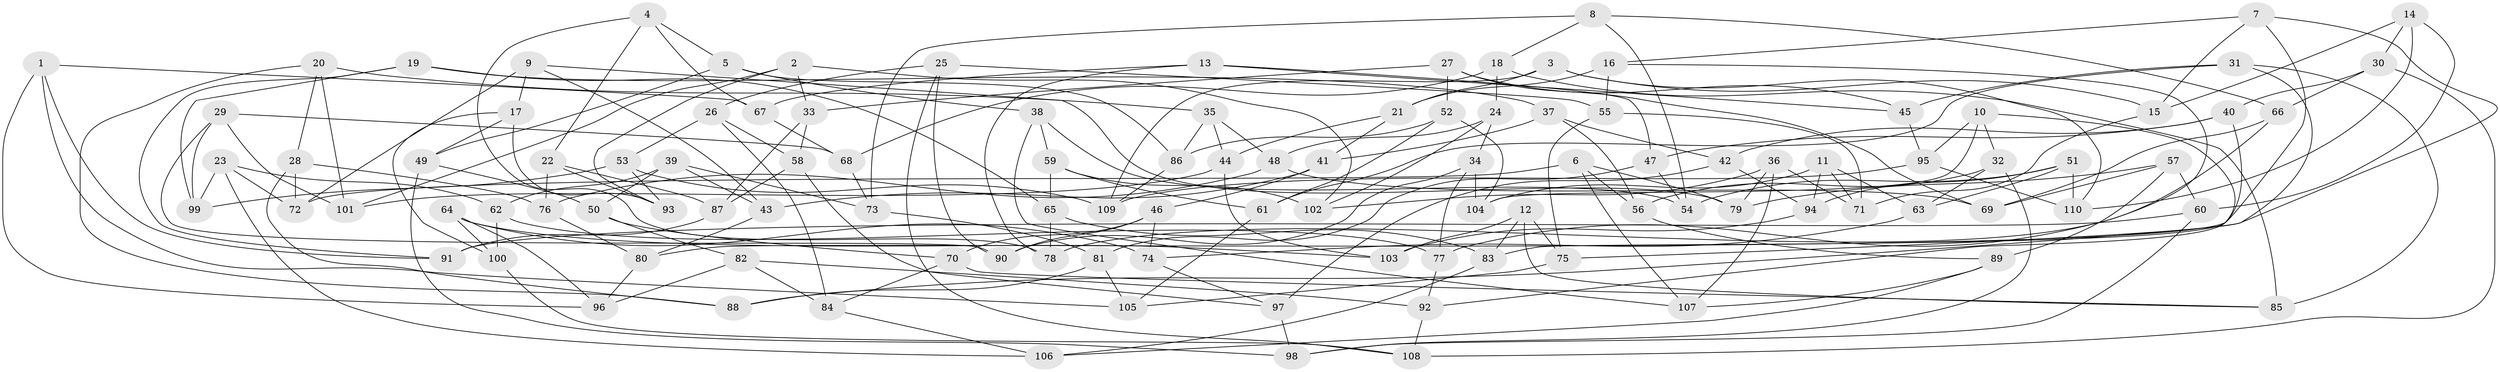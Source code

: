 // coarse degree distribution, {5: 0.2537313432835821, 4: 0.3582089552238806, 6: 0.373134328358209, 3: 0.014925373134328358}
// Generated by graph-tools (version 1.1) at 2025/38/03/04/25 23:38:11]
// undirected, 110 vertices, 220 edges
graph export_dot {
  node [color=gray90,style=filled];
  1;
  2;
  3;
  4;
  5;
  6;
  7;
  8;
  9;
  10;
  11;
  12;
  13;
  14;
  15;
  16;
  17;
  18;
  19;
  20;
  21;
  22;
  23;
  24;
  25;
  26;
  27;
  28;
  29;
  30;
  31;
  32;
  33;
  34;
  35;
  36;
  37;
  38;
  39;
  40;
  41;
  42;
  43;
  44;
  45;
  46;
  47;
  48;
  49;
  50;
  51;
  52;
  53;
  54;
  55;
  56;
  57;
  58;
  59;
  60;
  61;
  62;
  63;
  64;
  65;
  66;
  67;
  68;
  69;
  70;
  71;
  72;
  73;
  74;
  75;
  76;
  77;
  78;
  79;
  80;
  81;
  82;
  83;
  84;
  85;
  86;
  87;
  88;
  89;
  90;
  91;
  92;
  93;
  94;
  95;
  96;
  97;
  98;
  99;
  100;
  101;
  102;
  103;
  104;
  105;
  106;
  107;
  108;
  109;
  110;
  1 -- 91;
  1 -- 67;
  1 -- 105;
  1 -- 96;
  2 -- 33;
  2 -- 102;
  2 -- 101;
  2 -- 93;
  3 -- 109;
  3 -- 15;
  3 -- 21;
  3 -- 110;
  4 -- 67;
  4 -- 22;
  4 -- 78;
  4 -- 5;
  5 -- 86;
  5 -- 49;
  5 -- 38;
  6 -- 56;
  6 -- 107;
  6 -- 79;
  6 -- 72;
  7 -- 80;
  7 -- 16;
  7 -- 15;
  7 -- 75;
  8 -- 18;
  8 -- 73;
  8 -- 66;
  8 -- 54;
  9 -- 79;
  9 -- 17;
  9 -- 72;
  9 -- 43;
  10 -- 92;
  10 -- 95;
  10 -- 104;
  10 -- 32;
  11 -- 94;
  11 -- 63;
  11 -- 104;
  11 -- 71;
  12 -- 103;
  12 -- 75;
  12 -- 85;
  12 -- 83;
  13 -- 47;
  13 -- 78;
  13 -- 45;
  13 -- 67;
  14 -- 30;
  14 -- 110;
  14 -- 60;
  14 -- 15;
  15 -- 71;
  16 -- 21;
  16 -- 77;
  16 -- 55;
  17 -- 49;
  17 -- 93;
  17 -- 100;
  18 -- 85;
  18 -- 24;
  18 -- 68;
  19 -- 37;
  19 -- 65;
  19 -- 99;
  19 -- 91;
  20 -- 35;
  20 -- 88;
  20 -- 28;
  20 -- 101;
  21 -- 41;
  21 -- 44;
  22 -- 87;
  22 -- 93;
  22 -- 76;
  23 -- 62;
  23 -- 106;
  23 -- 72;
  23 -- 99;
  24 -- 48;
  24 -- 102;
  24 -- 34;
  25 -- 55;
  25 -- 108;
  25 -- 26;
  25 -- 90;
  26 -- 58;
  26 -- 53;
  26 -- 84;
  27 -- 52;
  27 -- 33;
  27 -- 69;
  27 -- 45;
  28 -- 76;
  28 -- 88;
  28 -- 72;
  29 -- 101;
  29 -- 68;
  29 -- 99;
  29 -- 90;
  30 -- 66;
  30 -- 40;
  30 -- 108;
  31 -- 45;
  31 -- 61;
  31 -- 85;
  31 -- 88;
  32 -- 98;
  32 -- 63;
  32 -- 56;
  33 -- 58;
  33 -- 87;
  34 -- 90;
  34 -- 104;
  34 -- 77;
  35 -- 44;
  35 -- 48;
  35 -- 86;
  36 -- 102;
  36 -- 71;
  36 -- 107;
  36 -- 79;
  37 -- 41;
  37 -- 42;
  37 -- 56;
  38 -- 59;
  38 -- 107;
  38 -- 54;
  39 -- 73;
  39 -- 62;
  39 -- 43;
  39 -- 50;
  40 -- 42;
  40 -- 47;
  40 -- 83;
  41 -- 43;
  41 -- 46;
  42 -- 94;
  42 -- 97;
  43 -- 80;
  44 -- 101;
  44 -- 103;
  45 -- 95;
  46 -- 90;
  46 -- 70;
  46 -- 74;
  47 -- 54;
  47 -- 81;
  48 -- 69;
  48 -- 76;
  49 -- 50;
  49 -- 98;
  50 -- 82;
  50 -- 70;
  51 -- 63;
  51 -- 94;
  51 -- 54;
  51 -- 110;
  52 -- 104;
  52 -- 61;
  52 -- 86;
  53 -- 109;
  53 -- 93;
  53 -- 99;
  55 -- 71;
  55 -- 75;
  56 -- 89;
  57 -- 69;
  57 -- 79;
  57 -- 60;
  57 -- 89;
  58 -- 97;
  58 -- 87;
  59 -- 102;
  59 -- 65;
  59 -- 61;
  60 -- 98;
  60 -- 91;
  61 -- 105;
  62 -- 100;
  62 -- 77;
  63 -- 74;
  64 -- 100;
  64 -- 96;
  64 -- 74;
  64 -- 103;
  65 -- 83;
  65 -- 78;
  66 -- 69;
  66 -- 78;
  67 -- 68;
  68 -- 73;
  70 -- 85;
  70 -- 84;
  73 -- 81;
  74 -- 97;
  75 -- 105;
  76 -- 80;
  77 -- 92;
  80 -- 96;
  81 -- 88;
  81 -- 105;
  82 -- 92;
  82 -- 96;
  82 -- 84;
  83 -- 106;
  84 -- 106;
  86 -- 109;
  87 -- 91;
  89 -- 107;
  89 -- 106;
  92 -- 108;
  94 -- 103;
  95 -- 110;
  95 -- 109;
  97 -- 98;
  100 -- 108;
}
